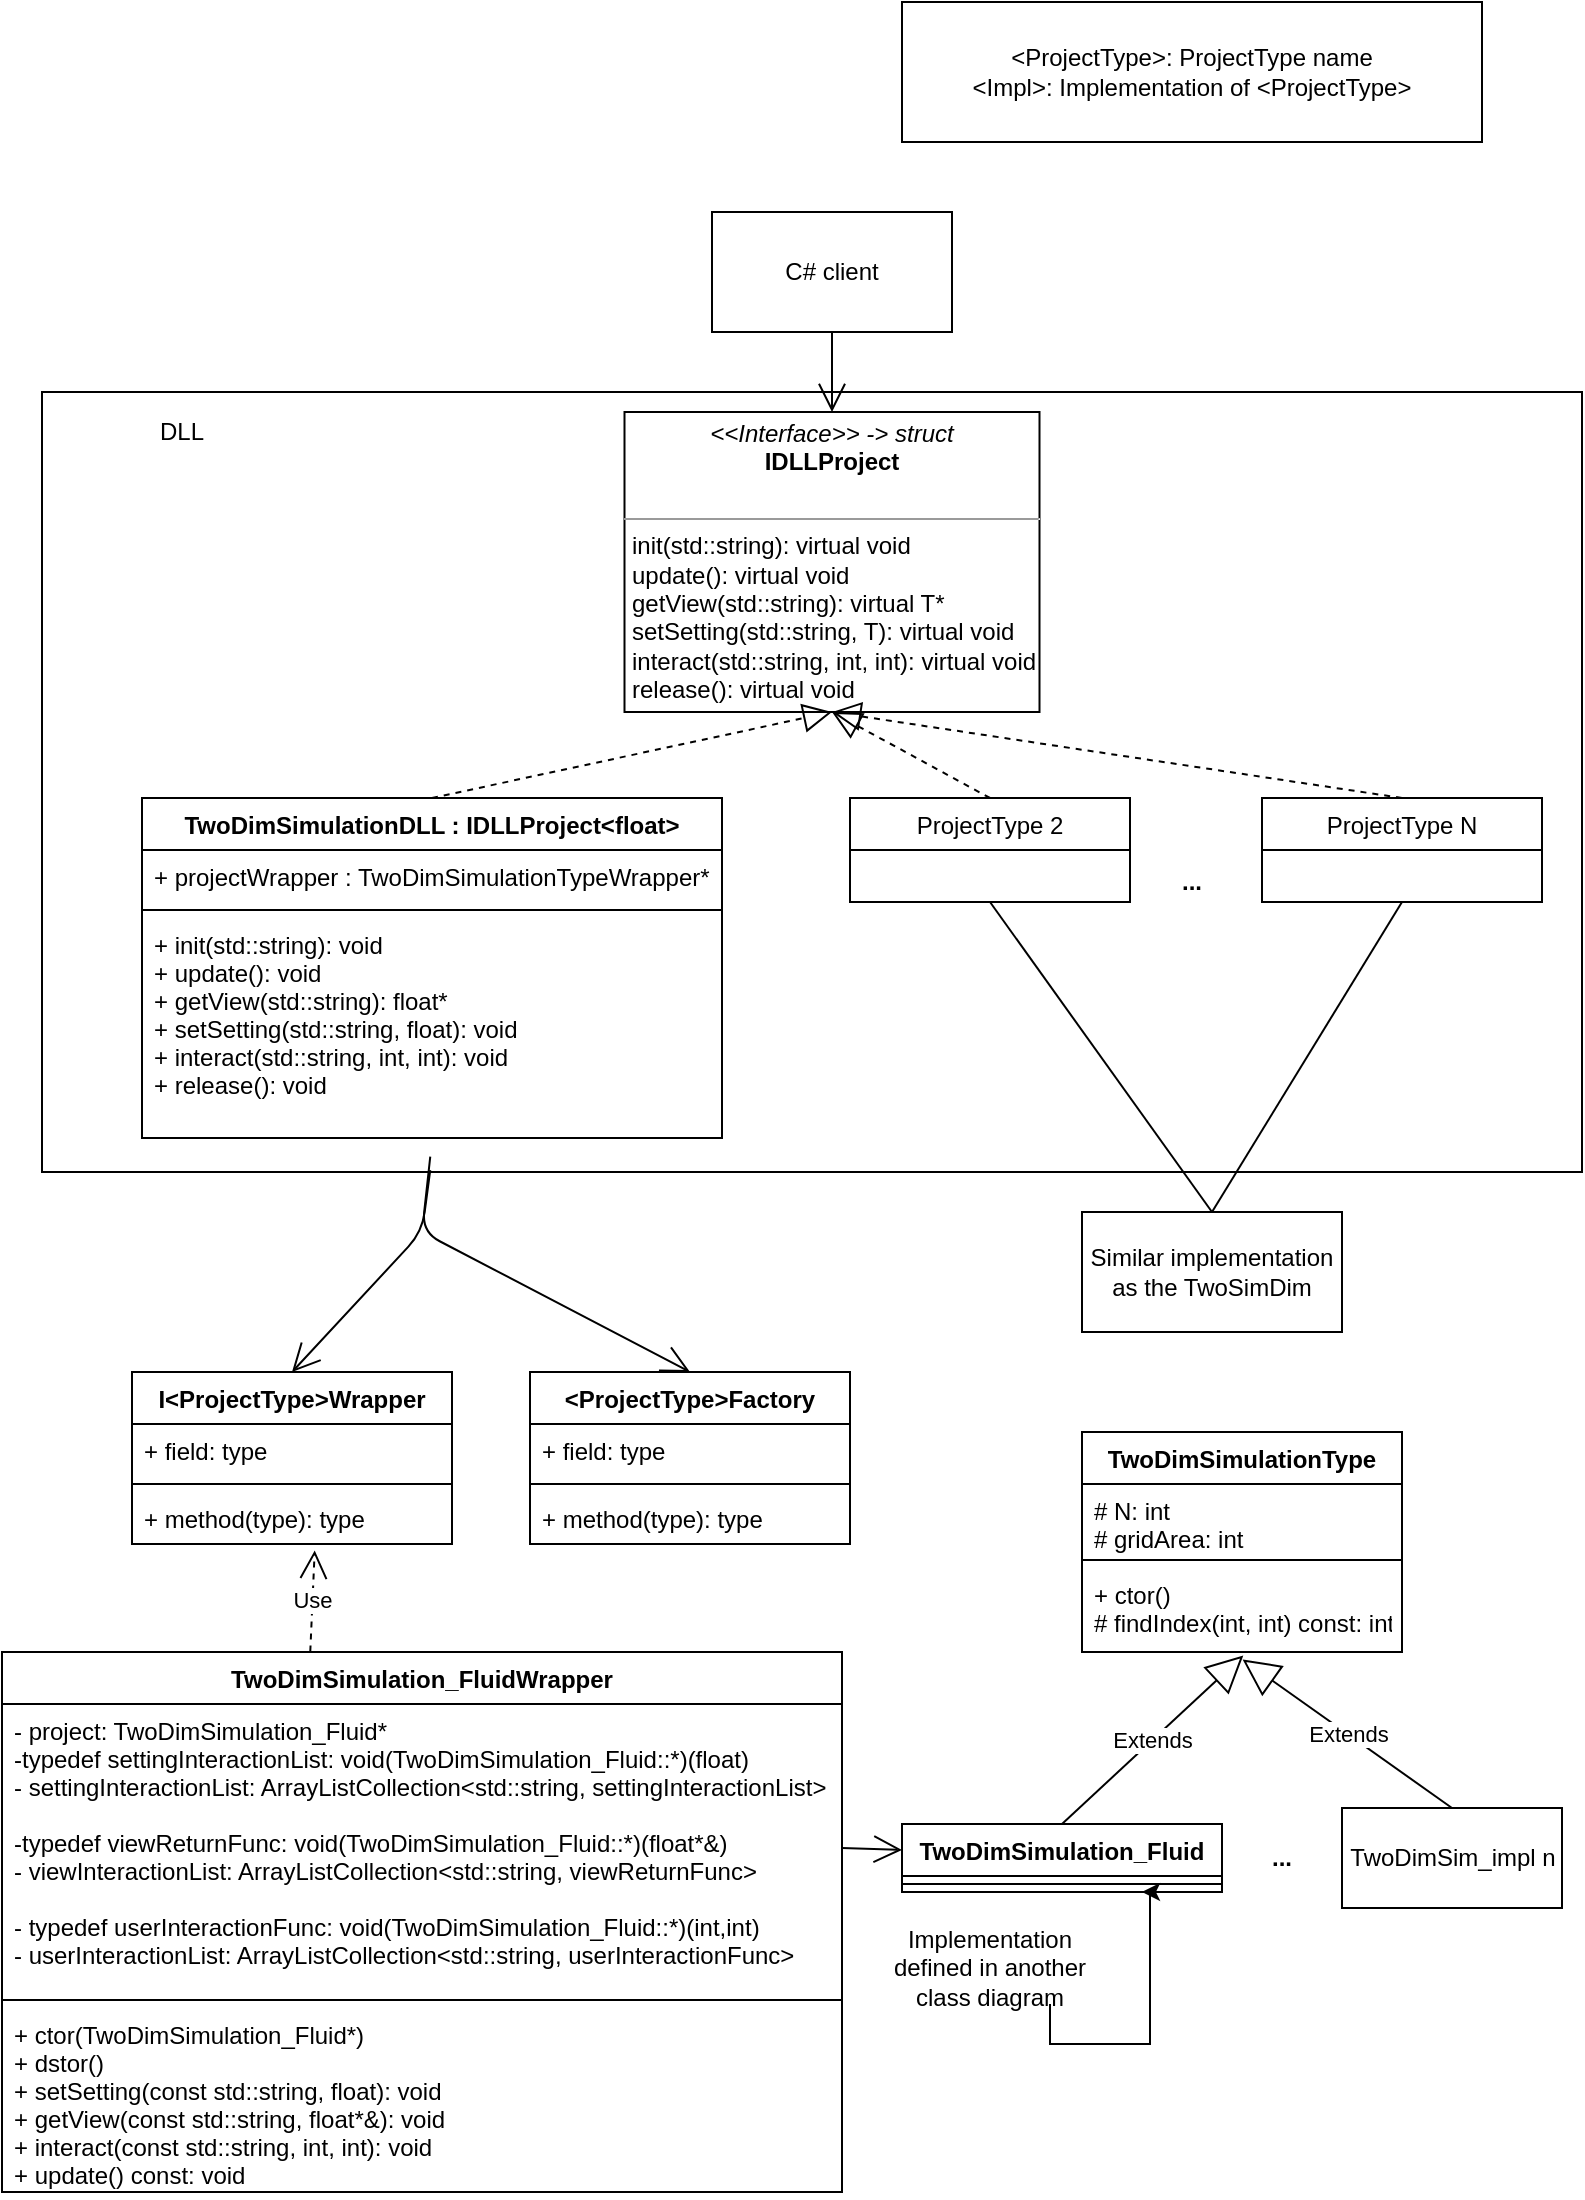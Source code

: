 <mxfile version="14.9.6" type="device"><diagram id="C5RBs43oDa-KdzZeNtuy" name="Page-1"><mxGraphModel dx="1024" dy="693" grid="1" gridSize="10" guides="1" tooltips="1" connect="1" arrows="1" fold="1" page="1" pageScale="1" pageWidth="827" pageHeight="1169" math="0" shadow="0"><root><mxCell id="WIyWlLk6GJQsqaUBKTNV-0"/><mxCell id="WIyWlLk6GJQsqaUBKTNV-1" parent="WIyWlLk6GJQsqaUBKTNV-0"/><mxCell id="ZfNdLS4c3T-Y1dCFj7lT-0" value="C# client" style="rounded=0;whiteSpace=wrap;html=1;" parent="WIyWlLk6GJQsqaUBKTNV-1" vertex="1"><mxGeometry x="365" y="110" width="120" height="60" as="geometry"/></mxCell><mxCell id="ZfNdLS4c3T-Y1dCFj7lT-2" value="" style="rounded=0;whiteSpace=wrap;html=1;" parent="WIyWlLk6GJQsqaUBKTNV-1" vertex="1"><mxGeometry x="30" y="200" width="770" height="390" as="geometry"/></mxCell><mxCell id="ZfNdLS4c3T-Y1dCFj7lT-3" value="DLL" style="text;html=1;strokeColor=none;fillColor=none;align=center;verticalAlign=middle;whiteSpace=wrap;rounded=0;" parent="WIyWlLk6GJQsqaUBKTNV-1" vertex="1"><mxGeometry x="80" y="210" width="40" height="20" as="geometry"/></mxCell><mxCell id="ZfNdLS4c3T-Y1dCFj7lT-4" value="&lt;p style=&quot;margin: 0px ; margin-top: 4px ; text-align: center&quot;&gt;&lt;i&gt;&amp;lt;&amp;lt;Interface&amp;gt;&amp;gt; -&amp;gt; struct&lt;/i&gt;&lt;br&gt;&lt;b&gt;IDLLProject&lt;/b&gt;&lt;/p&gt;&lt;br&gt;&lt;hr size=&quot;1&quot;&gt;&lt;p style=&quot;margin: 0px ; margin-left: 4px&quot;&gt;init(std::string): virtual void&lt;br&gt;update(): virtual void&lt;/p&gt;&lt;p style=&quot;margin: 0px ; margin-left: 4px&quot;&gt;getView(std::string): virtual T*&lt;/p&gt;&lt;p style=&quot;margin: 0px ; margin-left: 4px&quot;&gt;setSetting(std::string, T): virtual void&lt;/p&gt;&lt;p style=&quot;margin: 0px ; margin-left: 4px&quot;&gt;interact(std::string, int, int): virtual void&lt;/p&gt;&lt;p style=&quot;margin: 0px ; margin-left: 4px&quot;&gt;release(): virtual void&lt;/p&gt;&lt;p style=&quot;margin: 0px ; margin-left: 4px&quot;&gt;&lt;br&gt;&lt;/p&gt;" style="verticalAlign=top;align=left;overflow=fill;fontSize=12;fontFamily=Helvetica;html=1;" parent="WIyWlLk6GJQsqaUBKTNV-1" vertex="1"><mxGeometry x="321.25" y="210" width="207.5" height="150" as="geometry"/></mxCell><mxCell id="ZfNdLS4c3T-Y1dCFj7lT-10" value="" style="endArrow=block;dashed=1;endFill=0;endSize=12;html=1;entryX=0.5;entryY=1;entryDx=0;entryDy=0;exitX=0.5;exitY=0;exitDx=0;exitDy=0;" parent="WIyWlLk6GJQsqaUBKTNV-1" source="28R3upYq-rs8I9jS907S-5" target="ZfNdLS4c3T-Y1dCFj7lT-4" edge="1"><mxGeometry width="160" relative="1" as="geometry"><mxPoint x="330" y="350" as="sourcePoint"/><mxPoint x="490" y="350" as="targetPoint"/></mxGeometry></mxCell><mxCell id="ZfNdLS4c3T-Y1dCFj7lT-11" value="ProjectType 2" style="swimlane;fontStyle=0;childLayout=stackLayout;horizontal=1;startSize=26;fillColor=none;horizontalStack=0;resizeParent=1;resizeParentMax=0;resizeLast=0;collapsible=1;marginBottom=0;" parent="WIyWlLk6GJQsqaUBKTNV-1" vertex="1"><mxGeometry x="434" y="403" width="140" height="52" as="geometry"/></mxCell><mxCell id="ZfNdLS4c3T-Y1dCFj7lT-15" value="ProjectType N" style="swimlane;fontStyle=0;childLayout=stackLayout;horizontal=1;startSize=26;fillColor=none;horizontalStack=0;resizeParent=1;resizeParentMax=0;resizeLast=0;collapsible=1;marginBottom=0;" parent="WIyWlLk6GJQsqaUBKTNV-1" vertex="1"><mxGeometry x="640" y="403" width="140" height="52" as="geometry"/></mxCell><mxCell id="ZfNdLS4c3T-Y1dCFj7lT-19" value="&lt;b&gt;...&lt;/b&gt;" style="text;html=1;strokeColor=none;fillColor=none;align=center;verticalAlign=middle;whiteSpace=wrap;rounded=0;" parent="WIyWlLk6GJQsqaUBKTNV-1" vertex="1"><mxGeometry x="585" y="435" width="40" height="20" as="geometry"/></mxCell><mxCell id="ZfNdLS4c3T-Y1dCFj7lT-21" value="" style="endArrow=block;dashed=1;endFill=0;endSize=12;html=1;exitX=0.5;exitY=0;exitDx=0;exitDy=0;entryX=0.5;entryY=1;entryDx=0;entryDy=0;" parent="WIyWlLk6GJQsqaUBKTNV-1" source="ZfNdLS4c3T-Y1dCFj7lT-11" target="ZfNdLS4c3T-Y1dCFj7lT-4" edge="1"><mxGeometry width="160" relative="1" as="geometry"><mxPoint x="330" y="350" as="sourcePoint"/><mxPoint x="420" y="330" as="targetPoint"/></mxGeometry></mxCell><mxCell id="ZfNdLS4c3T-Y1dCFj7lT-22" value="" style="endArrow=block;dashed=1;endFill=0;endSize=12;html=1;entryX=0.5;entryY=1;entryDx=0;entryDy=0;exitX=0.5;exitY=0;exitDx=0;exitDy=0;" parent="WIyWlLk6GJQsqaUBKTNV-1" source="ZfNdLS4c3T-Y1dCFj7lT-15" target="ZfNdLS4c3T-Y1dCFj7lT-4" edge="1"><mxGeometry width="160" relative="1" as="geometry"><mxPoint x="330" y="350" as="sourcePoint"/><mxPoint x="490" y="350" as="targetPoint"/></mxGeometry></mxCell><mxCell id="iTo7EG5tmoV4JXuruoW8-1" value="I&lt;ProjectType&gt;Wrapper" style="swimlane;fontStyle=1;align=center;verticalAlign=top;childLayout=stackLayout;horizontal=1;startSize=26;horizontalStack=0;resizeParent=1;resizeParentMax=0;resizeLast=0;collapsible=1;marginBottom=0;" parent="WIyWlLk6GJQsqaUBKTNV-1" vertex="1"><mxGeometry x="75" y="690" width="160" height="86" as="geometry"/></mxCell><mxCell id="iTo7EG5tmoV4JXuruoW8-2" value="+ field: type" style="text;strokeColor=none;fillColor=none;align=left;verticalAlign=top;spacingLeft=4;spacingRight=4;overflow=hidden;rotatable=0;points=[[0,0.5],[1,0.5]];portConstraint=eastwest;" parent="iTo7EG5tmoV4JXuruoW8-1" vertex="1"><mxGeometry y="26" width="160" height="26" as="geometry"/></mxCell><mxCell id="iTo7EG5tmoV4JXuruoW8-3" value="" style="line;strokeWidth=1;fillColor=none;align=left;verticalAlign=middle;spacingTop=-1;spacingLeft=3;spacingRight=3;rotatable=0;labelPosition=right;points=[];portConstraint=eastwest;" parent="iTo7EG5tmoV4JXuruoW8-1" vertex="1"><mxGeometry y="52" width="160" height="8" as="geometry"/></mxCell><mxCell id="iTo7EG5tmoV4JXuruoW8-4" value="+ method(type): type" style="text;strokeColor=none;fillColor=none;align=left;verticalAlign=top;spacingLeft=4;spacingRight=4;overflow=hidden;rotatable=0;points=[[0,0.5],[1,0.5]];portConstraint=eastwest;" parent="iTo7EG5tmoV4JXuruoW8-1" vertex="1"><mxGeometry y="60" width="160" height="26" as="geometry"/></mxCell><mxCell id="iTo7EG5tmoV4JXuruoW8-5" value="TwoDimSimulation_FluidWrapper" style="swimlane;fontStyle=1;align=center;verticalAlign=top;childLayout=stackLayout;horizontal=1;startSize=26;horizontalStack=0;resizeParent=1;resizeParentMax=0;resizeLast=0;collapsible=1;marginBottom=0;" parent="WIyWlLk6GJQsqaUBKTNV-1" vertex="1"><mxGeometry x="10" y="830" width="420" height="270" as="geometry"/></mxCell><mxCell id="iTo7EG5tmoV4JXuruoW8-6" value="- project: TwoDimSimulation_Fluid*&#10;-typedef settingInteractionList: void(TwoDimSimulation_Fluid::*)(float)&#10;- settingInteractionList: ArrayListCollection&lt;std::string, settingInteractionList&gt;&#10;&#10;-typedef viewReturnFunc: void(TwoDimSimulation_Fluid::*)(float*&amp;)&#10;- viewInteractionList: ArrayListCollection&lt;std::string, viewReturnFunc&gt;&#10; &#10;- typedef userInteractionFunc: void(TwoDimSimulation_Fluid::*)(int,int)&#10;- userInteractionList: ArrayListCollection&lt;std::string, userInteractionFunc&gt;" style="text;strokeColor=none;fillColor=none;align=left;verticalAlign=top;spacingLeft=4;spacingRight=4;overflow=hidden;rotatable=0;points=[[0,0.5],[1,0.5]];portConstraint=eastwest;" parent="iTo7EG5tmoV4JXuruoW8-5" vertex="1"><mxGeometry y="26" width="420" height="144" as="geometry"/></mxCell><mxCell id="iTo7EG5tmoV4JXuruoW8-7" value="" style="line;strokeWidth=1;fillColor=none;align=left;verticalAlign=middle;spacingTop=-1;spacingLeft=3;spacingRight=3;rotatable=0;labelPosition=right;points=[];portConstraint=eastwest;" parent="iTo7EG5tmoV4JXuruoW8-5" vertex="1"><mxGeometry y="170" width="420" height="8" as="geometry"/></mxCell><mxCell id="iTo7EG5tmoV4JXuruoW8-8" value="+ ctor(TwoDimSimulation_Fluid*)&#10;+ dstor()&#10;+ setSetting(const std::string, float): void&#10;+ getView(const std::string, float*&amp;): void&#10;+ interact(const std::string, int, int): void&#10;+ update() const: void&#10;" style="text;strokeColor=none;fillColor=none;align=left;verticalAlign=top;spacingLeft=4;spacingRight=4;overflow=hidden;rotatable=0;points=[[0,0.5],[1,0.5]];portConstraint=eastwest;" parent="iTo7EG5tmoV4JXuruoW8-5" vertex="1"><mxGeometry y="178" width="420" height="92" as="geometry"/></mxCell><mxCell id="iTo7EG5tmoV4JXuruoW8-10" value="" style="rounded=0;whiteSpace=wrap;html=1;" parent="WIyWlLk6GJQsqaUBKTNV-1" vertex="1"><mxGeometry x="460" y="5" width="290" height="70" as="geometry"/></mxCell><mxCell id="iTo7EG5tmoV4JXuruoW8-9" value="&amp;lt;ProjectType&amp;gt;: ProjectType name&lt;br&gt;&amp;lt;Impl&amp;gt;: Implementation of &amp;lt;ProjectType&amp;gt;" style="text;html=1;strokeColor=none;fillColor=none;align=center;verticalAlign=middle;whiteSpace=wrap;rounded=0;" parent="WIyWlLk6GJQsqaUBKTNV-1" vertex="1"><mxGeometry x="445" y="10" width="320" height="60" as="geometry"/></mxCell><mxCell id="iTo7EG5tmoV4JXuruoW8-11" value="TwoDimSimulation_Fluid" style="swimlane;fontStyle=1;align=center;verticalAlign=top;childLayout=stackLayout;horizontal=1;startSize=26;horizontalStack=0;resizeParent=1;resizeParentMax=0;resizeLast=0;collapsible=1;marginBottom=0;" parent="WIyWlLk6GJQsqaUBKTNV-1" vertex="1"><mxGeometry x="460" y="916" width="160" height="34" as="geometry"/></mxCell><mxCell id="iTo7EG5tmoV4JXuruoW8-13" value="" style="line;strokeWidth=1;fillColor=none;align=left;verticalAlign=middle;spacingTop=-1;spacingLeft=3;spacingRight=3;rotatable=0;labelPosition=right;points=[];portConstraint=eastwest;" parent="iTo7EG5tmoV4JXuruoW8-11" vertex="1"><mxGeometry y="26" width="160" height="8" as="geometry"/></mxCell><mxCell id="iTo7EG5tmoV4JXuruoW8-15" value="&lt;ProjectType&gt;Factory" style="swimlane;fontStyle=1;align=center;verticalAlign=top;childLayout=stackLayout;horizontal=1;startSize=26;horizontalStack=0;resizeParent=1;resizeParentMax=0;resizeLast=0;collapsible=1;marginBottom=0;" parent="WIyWlLk6GJQsqaUBKTNV-1" vertex="1"><mxGeometry x="274" y="690" width="160" height="86" as="geometry"/></mxCell><mxCell id="iTo7EG5tmoV4JXuruoW8-16" value="+ field: type" style="text;strokeColor=none;fillColor=none;align=left;verticalAlign=top;spacingLeft=4;spacingRight=4;overflow=hidden;rotatable=0;points=[[0,0.5],[1,0.5]];portConstraint=eastwest;" parent="iTo7EG5tmoV4JXuruoW8-15" vertex="1"><mxGeometry y="26" width="160" height="26" as="geometry"/></mxCell><mxCell id="iTo7EG5tmoV4JXuruoW8-17" value="" style="line;strokeWidth=1;fillColor=none;align=left;verticalAlign=middle;spacingTop=-1;spacingLeft=3;spacingRight=3;rotatable=0;labelPosition=right;points=[];portConstraint=eastwest;" parent="iTo7EG5tmoV4JXuruoW8-15" vertex="1"><mxGeometry y="52" width="160" height="8" as="geometry"/></mxCell><mxCell id="iTo7EG5tmoV4JXuruoW8-18" value="+ method(type): type" style="text;strokeColor=none;fillColor=none;align=left;verticalAlign=top;spacingLeft=4;spacingRight=4;overflow=hidden;rotatable=0;points=[[0,0.5],[1,0.5]];portConstraint=eastwest;" parent="iTo7EG5tmoV4JXuruoW8-15" vertex="1"><mxGeometry y="60" width="160" height="26" as="geometry"/></mxCell><mxCell id="iTo7EG5tmoV4JXuruoW8-19" value="TwoDimSimulationType" style="swimlane;fontStyle=1;align=center;verticalAlign=top;childLayout=stackLayout;horizontal=1;startSize=26;horizontalStack=0;resizeParent=1;resizeParentMax=0;resizeLast=0;collapsible=1;marginBottom=0;" parent="WIyWlLk6GJQsqaUBKTNV-1" vertex="1"><mxGeometry x="550" y="720" width="160" height="110" as="geometry"/></mxCell><mxCell id="iTo7EG5tmoV4JXuruoW8-20" value="# N: int&#10;# gridArea: int&#10;" style="text;strokeColor=none;fillColor=none;align=left;verticalAlign=top;spacingLeft=4;spacingRight=4;overflow=hidden;rotatable=0;points=[[0,0.5],[1,0.5]];portConstraint=eastwest;" parent="iTo7EG5tmoV4JXuruoW8-19" vertex="1"><mxGeometry y="26" width="160" height="34" as="geometry"/></mxCell><mxCell id="iTo7EG5tmoV4JXuruoW8-21" value="" style="line;strokeWidth=1;fillColor=none;align=left;verticalAlign=middle;spacingTop=-1;spacingLeft=3;spacingRight=3;rotatable=0;labelPosition=right;points=[];portConstraint=eastwest;" parent="iTo7EG5tmoV4JXuruoW8-19" vertex="1"><mxGeometry y="60" width="160" height="8" as="geometry"/></mxCell><mxCell id="iTo7EG5tmoV4JXuruoW8-22" value="+ ctor()&#10;# findIndex(int, int) const: int" style="text;strokeColor=none;fillColor=none;align=left;verticalAlign=top;spacingLeft=4;spacingRight=4;overflow=hidden;rotatable=0;points=[[0,0.5],[1,0.5]];portConstraint=eastwest;" parent="iTo7EG5tmoV4JXuruoW8-19" vertex="1"><mxGeometry y="68" width="160" height="42" as="geometry"/></mxCell><mxCell id="iTo7EG5tmoV4JXuruoW8-23" value="" style="endArrow=open;endFill=1;endSize=12;html=1;exitX=0.497;exitY=1.146;exitDx=0;exitDy=0;exitPerimeter=0;entryX=0.5;entryY=0;entryDx=0;entryDy=0;" parent="WIyWlLk6GJQsqaUBKTNV-1" source="28R3upYq-rs8I9jS907S-8" target="iTo7EG5tmoV4JXuruoW8-1" edge="1"><mxGeometry width="160" relative="1" as="geometry"><mxPoint x="249.58" y="524.208" as="sourcePoint"/><mxPoint x="490" y="770" as="targetPoint"/><Array as="points"><mxPoint x="220" y="620"/></Array></mxGeometry></mxCell><mxCell id="iTo7EG5tmoV4JXuruoW8-24" value="" style="endArrow=open;endFill=1;endSize=12;html=1;exitX=0.497;exitY=1.085;exitDx=0;exitDy=0;exitPerimeter=0;entryX=0.5;entryY=0;entryDx=0;entryDy=0;" parent="WIyWlLk6GJQsqaUBKTNV-1" source="28R3upYq-rs8I9jS907S-8" target="iTo7EG5tmoV4JXuruoW8-15" edge="1"><mxGeometry width="160" relative="1" as="geometry"><mxPoint x="249.58" y="524.208" as="sourcePoint"/><mxPoint x="490" y="770" as="targetPoint"/><Array as="points"><mxPoint x="220" y="620"/></Array></mxGeometry></mxCell><mxCell id="iTo7EG5tmoV4JXuruoW8-26" value="Use" style="endArrow=open;endSize=12;dashed=1;html=1;exitX=0.367;exitY=-0.001;exitDx=0;exitDy=0;entryX=0.571;entryY=1.123;entryDx=0;entryDy=0;entryPerimeter=0;exitPerimeter=0;" parent="WIyWlLk6GJQsqaUBKTNV-1" source="iTo7EG5tmoV4JXuruoW8-5" target="iTo7EG5tmoV4JXuruoW8-4" edge="1"><mxGeometry width="160" relative="1" as="geometry"><mxPoint x="335" y="740" as="sourcePoint"/><mxPoint x="495" y="740" as="targetPoint"/></mxGeometry></mxCell><mxCell id="iTo7EG5tmoV4JXuruoW8-27" value="Extends" style="endArrow=block;endSize=16;endFill=0;html=1;exitX=0.5;exitY=0;exitDx=0;exitDy=0;entryX=0.504;entryY=1.043;entryDx=0;entryDy=0;entryPerimeter=0;" parent="WIyWlLk6GJQsqaUBKTNV-1" source="iTo7EG5tmoV4JXuruoW8-11" target="iTo7EG5tmoV4JXuruoW8-22" edge="1"><mxGeometry width="160" relative="1" as="geometry"><mxPoint x="360" y="600" as="sourcePoint"/><mxPoint x="650" y="870" as="targetPoint"/></mxGeometry></mxCell><mxCell id="iTo7EG5tmoV4JXuruoW8-28" value="" style="endArrow=open;endFill=1;endSize=12;html=1;exitX=1;exitY=0.5;exitDx=0;exitDy=0;" parent="WIyWlLk6GJQsqaUBKTNV-1" source="iTo7EG5tmoV4JXuruoW8-6" edge="1"><mxGeometry width="160" relative="1" as="geometry"><mxPoint x="335" y="980" as="sourcePoint"/><mxPoint x="460" y="929" as="targetPoint"/></mxGeometry></mxCell><mxCell id="28R3upYq-rs8I9jS907S-0" value="Similar implementation as the TwoSimDim" style="rounded=0;whiteSpace=wrap;html=1;" vertex="1" parent="WIyWlLk6GJQsqaUBKTNV-1"><mxGeometry x="550" y="610" width="130" height="60" as="geometry"/></mxCell><mxCell id="28R3upYq-rs8I9jS907S-1" value="" style="endArrow=none;html=1;entryX=0.5;entryY=1;entryDx=0;entryDy=0;exitX=0.5;exitY=0;exitDx=0;exitDy=0;" edge="1" parent="WIyWlLk6GJQsqaUBKTNV-1" source="28R3upYq-rs8I9jS907S-0" target="ZfNdLS4c3T-Y1dCFj7lT-15"><mxGeometry width="50" height="50" relative="1" as="geometry"><mxPoint x="574" y="524" as="sourcePoint"/><mxPoint x="650" y="600" as="targetPoint"/></mxGeometry></mxCell><mxCell id="28R3upYq-rs8I9jS907S-2" value="" style="endArrow=none;html=1;entryX=0.5;entryY=1;entryDx=0;entryDy=0;exitX=0.5;exitY=0;exitDx=0;exitDy=0;" edge="1" parent="WIyWlLk6GJQsqaUBKTNV-1" source="28R3upYq-rs8I9jS907S-0" target="ZfNdLS4c3T-Y1dCFj7lT-11"><mxGeometry width="50" height="50" relative="1" as="geometry"><mxPoint x="390" y="550" as="sourcePoint"/><mxPoint x="440" y="500" as="targetPoint"/><Array as="points"/></mxGeometry></mxCell><mxCell id="28R3upYq-rs8I9jS907S-4" value="" style="endArrow=open;endFill=1;endSize=12;html=1;entryX=0.5;entryY=0;entryDx=0;entryDy=0;exitX=0.5;exitY=1;exitDx=0;exitDy=0;" edge="1" parent="WIyWlLk6GJQsqaUBKTNV-1" source="ZfNdLS4c3T-Y1dCFj7lT-0" target="ZfNdLS4c3T-Y1dCFj7lT-4"><mxGeometry width="160" relative="1" as="geometry"><mxPoint x="330" y="360" as="sourcePoint"/><mxPoint x="490" y="360" as="targetPoint"/></mxGeometry></mxCell><mxCell id="28R3upYq-rs8I9jS907S-5" value="TwoDimSimulationDLL : IDLLProject&lt;float&gt;" style="swimlane;fontStyle=1;align=center;verticalAlign=top;childLayout=stackLayout;horizontal=1;startSize=26;horizontalStack=0;resizeParent=1;resizeParentMax=0;resizeLast=0;collapsible=1;marginBottom=0;" vertex="1" parent="WIyWlLk6GJQsqaUBKTNV-1"><mxGeometry x="80" y="403" width="290" height="170" as="geometry"/></mxCell><mxCell id="28R3upYq-rs8I9jS907S-6" value="+ projectWrapper : TwoDimSimulationTypeWrapper*" style="text;strokeColor=none;fillColor=none;align=left;verticalAlign=top;spacingLeft=4;spacingRight=4;overflow=hidden;rotatable=0;points=[[0,0.5],[1,0.5]];portConstraint=eastwest;" vertex="1" parent="28R3upYq-rs8I9jS907S-5"><mxGeometry y="26" width="290" height="26" as="geometry"/></mxCell><mxCell id="28R3upYq-rs8I9jS907S-7" value="" style="line;strokeWidth=1;fillColor=none;align=left;verticalAlign=middle;spacingTop=-1;spacingLeft=3;spacingRight=3;rotatable=0;labelPosition=right;points=[];portConstraint=eastwest;" vertex="1" parent="28R3upYq-rs8I9jS907S-5"><mxGeometry y="52" width="290" height="8" as="geometry"/></mxCell><mxCell id="28R3upYq-rs8I9jS907S-8" value="+ init(std::string): void&#10;+ update(): void&#10;+ getView(std::string): float*&#10;+ setSetting(std::string, float): void&#10;+ interact(std::string, int, int): void&#10;+ release(): void" style="text;strokeColor=none;fillColor=none;align=left;verticalAlign=top;spacingLeft=4;spacingRight=4;overflow=hidden;rotatable=0;points=[[0,0.5],[1,0.5]];portConstraint=eastwest;" vertex="1" parent="28R3upYq-rs8I9jS907S-5"><mxGeometry y="60" width="290" height="110" as="geometry"/></mxCell><mxCell id="28R3upYq-rs8I9jS907S-14" style="edgeStyle=orthogonalEdgeStyle;rounded=0;orthogonalLoop=1;jettySize=auto;html=1;entryX=0.75;entryY=1;entryDx=0;entryDy=0;exitX=0.75;exitY=1;exitDx=0;exitDy=0;" edge="1" parent="WIyWlLk6GJQsqaUBKTNV-1" source="28R3upYq-rs8I9jS907S-10" target="iTo7EG5tmoV4JXuruoW8-11"><mxGeometry relative="1" as="geometry"/></mxCell><mxCell id="28R3upYq-rs8I9jS907S-10" value="Implementation defined in another class diagram" style="text;html=1;strokeColor=none;fillColor=none;align=center;verticalAlign=middle;whiteSpace=wrap;rounded=0;" vertex="1" parent="WIyWlLk6GJQsqaUBKTNV-1"><mxGeometry x="444" y="970" width="120" height="36" as="geometry"/></mxCell><mxCell id="28R3upYq-rs8I9jS907S-12" value="TwoDimSim_impl n" style="html=1;" vertex="1" parent="WIyWlLk6GJQsqaUBKTNV-1"><mxGeometry x="680" y="908" width="110" height="50" as="geometry"/></mxCell><mxCell id="28R3upYq-rs8I9jS907S-15" value="..." style="text;html=1;strokeColor=none;fillColor=none;align=center;verticalAlign=middle;whiteSpace=wrap;rounded=0;fontStyle=1" vertex="1" parent="WIyWlLk6GJQsqaUBKTNV-1"><mxGeometry x="630" y="923" width="40" height="20" as="geometry"/></mxCell><mxCell id="28R3upYq-rs8I9jS907S-16" value="Extends" style="endArrow=block;endSize=16;endFill=0;html=1;entryX=0.502;entryY=1.09;entryDx=0;entryDy=0;entryPerimeter=0;exitX=0.5;exitY=0;exitDx=0;exitDy=0;" edge="1" parent="WIyWlLk6GJQsqaUBKTNV-1" source="28R3upYq-rs8I9jS907S-12" target="iTo7EG5tmoV4JXuruoW8-22"><mxGeometry width="160" relative="1" as="geometry"><mxPoint x="330" y="1020" as="sourcePoint"/><mxPoint x="490" y="1020" as="targetPoint"/></mxGeometry></mxCell></root></mxGraphModel></diagram></mxfile>